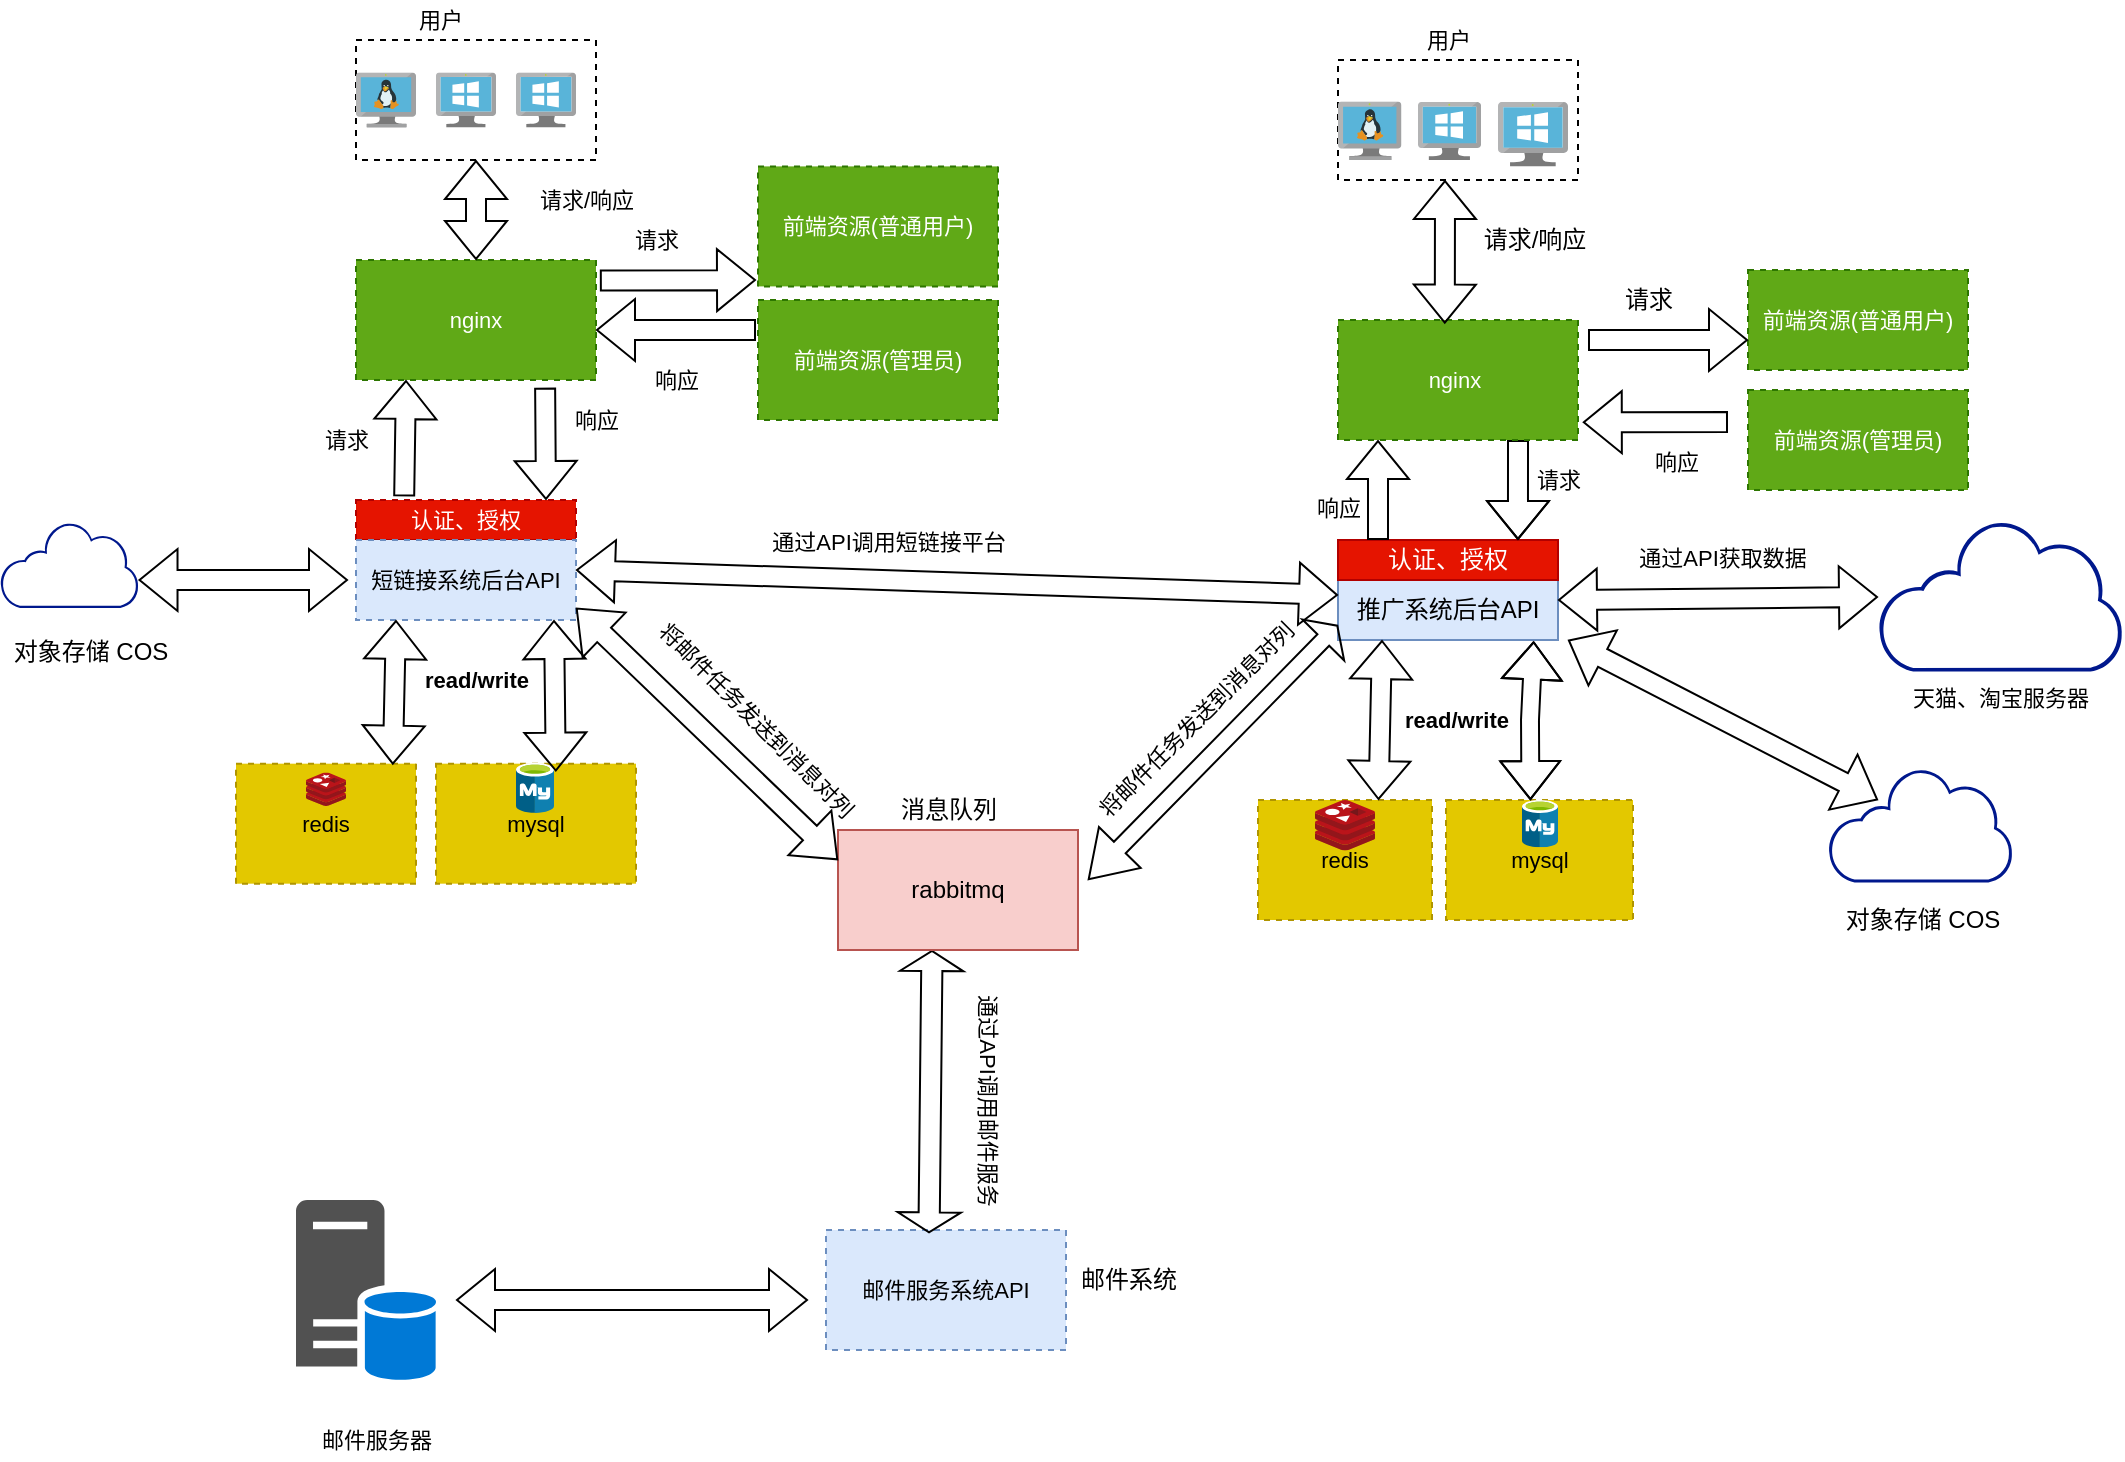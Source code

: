 <mxfile version="18.0.2" type="github">
  <diagram name="Page-1" id="822b0af5-4adb-64df-f703-e8dfc1f81529">
    <mxGraphModel dx="1278" dy="539" grid="1" gridSize="10" guides="1" tooltips="1" connect="1" arrows="1" fold="1" page="1" pageScale="1" pageWidth="1100" pageHeight="850" background="none" math="0" shadow="0">
      <root>
        <mxCell id="0" />
        <mxCell id="1" parent="0" />
        <mxCell id="lASmEGCFHO9hF2BuDwO8-8" value="推广系统后台API" style="rounded=0;whiteSpace=wrap;html=1;fillColor=#dae8fc;strokeColor=#6c8ebf;" parent="1" vertex="1">
          <mxGeometry x="675" y="300" width="110" height="30" as="geometry" />
        </mxCell>
        <mxCell id="lASmEGCFHO9hF2BuDwO8-9" value="认证、授权" style="rounded=0;whiteSpace=wrap;html=1;fillColor=#e51400;strokeColor=#B20000;fontColor=#ffffff;" parent="1" vertex="1">
          <mxGeometry x="675" y="280" width="110" height="20" as="geometry" />
        </mxCell>
        <mxCell id="lASmEGCFHO9hF2BuDwO8-10" value="" style="shape=flexArrow;endArrow=classic;html=1;rounded=0;" parent="1" edge="1">
          <mxGeometry width="50" height="50" relative="1" as="geometry">
            <mxPoint x="695" y="280" as="sourcePoint" />
            <mxPoint x="695" y="230" as="targetPoint" />
          </mxGeometry>
        </mxCell>
        <mxCell id="lASmEGCFHO9hF2BuDwO8-12" value="响应" style="edgeLabel;html=1;align=center;verticalAlign=middle;resizable=0;points=[];" parent="lASmEGCFHO9hF2BuDwO8-10" vertex="1" connectable="0">
          <mxGeometry x="-0.365" y="1" relative="1" as="geometry">
            <mxPoint x="-19" as="offset" />
          </mxGeometry>
        </mxCell>
        <mxCell id="lASmEGCFHO9hF2BuDwO8-14" value="" style="shape=flexArrow;endArrow=classic;html=1;rounded=0;entryX=0.818;entryY=0;entryDx=0;entryDy=0;entryPerimeter=0;" parent="1" target="lASmEGCFHO9hF2BuDwO8-9" edge="1">
          <mxGeometry width="50" height="50" relative="1" as="geometry">
            <mxPoint x="765" y="230" as="sourcePoint" />
            <mxPoint x="815" y="170" as="targetPoint" />
            <Array as="points">
              <mxPoint x="765" y="240" />
            </Array>
          </mxGeometry>
        </mxCell>
        <mxCell id="lASmEGCFHO9hF2BuDwO8-15" value="请求" style="edgeLabel;html=1;align=center;verticalAlign=middle;resizable=0;points=[];fontSize=11;fontFamily=Helvetica;fontColor=default;" parent="lASmEGCFHO9hF2BuDwO8-14" vertex="1" connectable="0">
          <mxGeometry x="0.479" relative="1" as="geometry">
            <mxPoint x="20" y="-17" as="offset" />
          </mxGeometry>
        </mxCell>
        <mxCell id="lASmEGCFHO9hF2BuDwO8-16" value="nginx&amp;nbsp;" style="rounded=0;whiteSpace=wrap;html=1;fontFamily=Helvetica;fontSize=11;fontColor=#ffffff;dashed=1;fillColor=#60a917;strokeColor=#2D7600;" parent="1" vertex="1">
          <mxGeometry x="675" y="170" width="120" height="60" as="geometry" />
        </mxCell>
        <mxCell id="lASmEGCFHO9hF2BuDwO8-17" value="前端资源(普通用户)" style="rounded=0;whiteSpace=wrap;html=1;dashed=1;fontFamily=Helvetica;fontSize=11;fontColor=#ffffff;fillColor=#60a917;strokeColor=#2D7600;" parent="1" vertex="1">
          <mxGeometry x="880" y="145" width="110" height="50" as="geometry" />
        </mxCell>
        <mxCell id="lASmEGCFHO9hF2BuDwO8-19" value="" style="shape=flexArrow;endArrow=classic;html=1;rounded=0;labelBackgroundColor=default;fontFamily=Helvetica;fontSize=11;fontColor=default;strokeColor=default;entryX=1.02;entryY=0.852;entryDx=0;entryDy=0;entryPerimeter=0;" parent="1" target="lASmEGCFHO9hF2BuDwO8-16" edge="1">
          <mxGeometry width="50" height="50" relative="1" as="geometry">
            <mxPoint x="870" y="221" as="sourcePoint" />
            <mxPoint x="905" y="170" as="targetPoint" />
          </mxGeometry>
        </mxCell>
        <mxCell id="lASmEGCFHO9hF2BuDwO8-20" value="响应" style="edgeLabel;html=1;align=center;verticalAlign=middle;resizable=0;points=[];fontSize=11;fontFamily=Helvetica;fontColor=default;" parent="lASmEGCFHO9hF2BuDwO8-19" vertex="1" connectable="0">
          <mxGeometry x="-0.271" relative="1" as="geometry">
            <mxPoint y="20" as="offset" />
          </mxGeometry>
        </mxCell>
        <mxCell id="lASmEGCFHO9hF2BuDwO8-23" value="" style="rounded=0;whiteSpace=wrap;html=1;dashed=1;fontFamily=Helvetica;fontSize=11;fontColor=default;" parent="1" vertex="1">
          <mxGeometry x="675" y="40" width="120" height="60" as="geometry" />
        </mxCell>
        <mxCell id="lASmEGCFHO9hF2BuDwO8-28" value="用户" style="text;html=1;align=center;verticalAlign=middle;resizable=0;points=[];autosize=1;strokeColor=none;fillColor=none;fontSize=11;fontFamily=Helvetica;fontColor=default;" parent="1" vertex="1">
          <mxGeometry x="710" y="20" width="40" height="20" as="geometry" />
        </mxCell>
        <mxCell id="lASmEGCFHO9hF2BuDwO8-33" value="天猫、淘宝服务器" style="sketch=0;aspect=fixed;pointerEvents=1;shadow=0;dashed=0;html=1;strokeColor=none;labelPosition=center;verticalLabelPosition=bottom;verticalAlign=top;align=center;fillColor=#00188D;shape=mxgraph.mscae.enterprise.internet_hollow;fontFamily=Helvetica;fontSize=11;fontColor=default;" parent="1" vertex="1">
          <mxGeometry x="945" y="270" width="122.26" height="75.8" as="geometry" />
        </mxCell>
        <mxCell id="lASmEGCFHO9hF2BuDwO8-34" value="" style="shape=flexArrow;endArrow=classic;startArrow=classic;html=1;rounded=0;labelBackgroundColor=default;fontFamily=Helvetica;fontSize=11;fontColor=default;strokeColor=default;" parent="1" target="lASmEGCFHO9hF2BuDwO8-33" edge="1">
          <mxGeometry width="100" height="100" relative="1" as="geometry">
            <mxPoint x="785" y="310" as="sourcePoint" />
            <mxPoint x="885" y="210" as="targetPoint" />
          </mxGeometry>
        </mxCell>
        <mxCell id="lASmEGCFHO9hF2BuDwO8-35" value="通过API获取数据" style="edgeLabel;html=1;align=center;verticalAlign=middle;resizable=0;points=[];fontSize=11;fontFamily=Helvetica;fontColor=default;" parent="lASmEGCFHO9hF2BuDwO8-34" vertex="1" connectable="0">
          <mxGeometry x="-0.185" y="3" relative="1" as="geometry">
            <mxPoint x="17" y="-18" as="offset" />
          </mxGeometry>
        </mxCell>
        <mxCell id="lASmEGCFHO9hF2BuDwO8-36" value="redis" style="rounded=0;whiteSpace=wrap;html=1;dashed=1;fontFamily=Helvetica;fontSize=11;fontColor=#000000;fillColor=#e3c800;strokeColor=#B09500;" parent="1" vertex="1">
          <mxGeometry x="635" y="410" width="87" height="60" as="geometry" />
        </mxCell>
        <mxCell id="lASmEGCFHO9hF2BuDwO8-37" value="mysql" style="rounded=0;whiteSpace=wrap;html=1;dashed=1;fontFamily=Helvetica;fontSize=11;fontColor=#000000;fillColor=#e3c800;strokeColor=#B09500;" parent="1" vertex="1">
          <mxGeometry x="729" y="410" width="93.5" height="60" as="geometry" />
        </mxCell>
        <mxCell id="lASmEGCFHO9hF2BuDwO8-39" value="" style="shape=flexArrow;endArrow=classic;startArrow=classic;html=1;rounded=0;labelBackgroundColor=default;fontFamily=Helvetica;fontSize=11;fontColor=default;strokeColor=default;width=8.966;endSize=5.869;exitX=0.398;exitY=0.001;exitDx=0;exitDy=0;exitPerimeter=0;entryX=0.844;entryY=1.021;entryDx=0;entryDy=0;entryPerimeter=0;" parent="1" edge="1">
          <mxGeometry width="100" height="100" relative="1" as="geometry">
            <mxPoint x="771.213" y="410.06" as="sourcePoint" />
            <mxPoint x="772.84" y="330.63" as="targetPoint" />
            <Array as="points">
              <mxPoint x="771" y="370" />
            </Array>
          </mxGeometry>
        </mxCell>
        <mxCell id="lASmEGCFHO9hF2BuDwO8-40" value="" style="shape=flexArrow;endArrow=classic;startArrow=classic;html=1;rounded=0;labelBackgroundColor=default;fontFamily=Helvetica;fontSize=11;fontColor=default;strokeColor=default;exitX=0.75;exitY=0;exitDx=0;exitDy=0;" parent="1" edge="1">
          <mxGeometry width="100" height="100" relative="1" as="geometry">
            <mxPoint x="695.25" y="410.0" as="sourcePoint" />
            <mxPoint x="697" y="330" as="targetPoint" />
          </mxGeometry>
        </mxCell>
        <mxCell id="lASmEGCFHO9hF2BuDwO8-41" value="" style="sketch=0;aspect=fixed;html=1;points=[];align=center;image;fontSize=12;image=img/lib/mscae/Cache_Redis_Product.svg;dashed=1;fontFamily=Helvetica;fontColor=default;" parent="1" vertex="1">
          <mxGeometry x="663.5" y="410" width="30" height="25.2" as="geometry" />
        </mxCell>
        <mxCell id="lASmEGCFHO9hF2BuDwO8-42" value="" style="sketch=0;aspect=fixed;html=1;points=[];align=center;image;fontSize=12;image=img/lib/mscae/VM_Linux.svg;dashed=1;fontFamily=Helvetica;fontColor=default;" parent="1" vertex="1">
          <mxGeometry x="675" y="60.8" width="31.74" height="29.2" as="geometry" />
        </mxCell>
        <mxCell id="lASmEGCFHO9hF2BuDwO8-43" value="" style="sketch=0;aspect=fixed;html=1;points=[];align=center;image;fontSize=12;image=img/lib/mscae/VirtualMachineWindows.svg;dashed=1;fontFamily=Helvetica;fontColor=default;" parent="1" vertex="1">
          <mxGeometry x="715" y="61" width="31.52" height="29" as="geometry" />
        </mxCell>
        <mxCell id="lASmEGCFHO9hF2BuDwO8-44" value="" style="sketch=0;aspect=fixed;html=1;points=[];align=center;image;fontSize=12;image=img/lib/mscae/VirtualMachineWindows.svg;dashed=1;fontFamily=Helvetica;fontColor=default;" parent="1" vertex="1">
          <mxGeometry x="755" y="61" width="35" height="32.2" as="geometry" />
        </mxCell>
        <mxCell id="lASmEGCFHO9hF2BuDwO8-45" value="" style="sketch=0;aspect=fixed;html=1;points=[];align=center;image;fontSize=12;image=img/lib/mscae/Azure_Database_for_MySQL_servers.svg;dashed=1;fontFamily=Helvetica;fontColor=default;" parent="1" vertex="1">
          <mxGeometry x="767" y="410" width="18" height="23.68" as="geometry" />
        </mxCell>
        <mxCell id="lASmEGCFHO9hF2BuDwO8-46" value="read/write" style="text;html=1;align=center;verticalAlign=middle;resizable=0;points=[];autosize=1;strokeColor=none;fillColor=none;fontSize=11;fontFamily=Helvetica;fontColor=default;fontStyle=1" parent="1" vertex="1">
          <mxGeometry x="699" y="360" width="70" height="20" as="geometry" />
        </mxCell>
        <mxCell id="lASmEGCFHO9hF2BuDwO8-48" value="认证、授权" style="rounded=0;whiteSpace=wrap;html=1;dashed=1;fontFamily=Helvetica;fontSize=11;fontColor=#ffffff;fillColor=#e51400;strokeColor=#B20000;" parent="1" vertex="1">
          <mxGeometry x="184" y="260" width="110" height="20" as="geometry" />
        </mxCell>
        <mxCell id="lASmEGCFHO9hF2BuDwO8-49" value="短链接系统后台API" style="rounded=0;whiteSpace=wrap;html=1;dashed=1;fontFamily=Helvetica;fontSize=11;fillColor=#dae8fc;strokeColor=#6c8ebf;" parent="1" vertex="1">
          <mxGeometry x="184" y="280" width="110" height="40" as="geometry" />
        </mxCell>
        <mxCell id="lASmEGCFHO9hF2BuDwO8-50" value="redis" style="rounded=0;whiteSpace=wrap;html=1;dashed=1;fontFamily=Helvetica;fontSize=11;fontColor=#000000;fillColor=#e3c800;strokeColor=#B09500;" parent="1" vertex="1">
          <mxGeometry x="124" y="391.84" width="90" height="60" as="geometry" />
        </mxCell>
        <mxCell id="lASmEGCFHO9hF2BuDwO8-51" value="" style="sketch=0;aspect=fixed;html=1;points=[];align=center;image;fontSize=12;image=img/lib/mscae/Cache_Redis_Product.svg;dashed=1;fontFamily=Helvetica;fontColor=default;" parent="1" vertex="1">
          <mxGeometry x="159" y="396.2" width="20" height="16.8" as="geometry" />
        </mxCell>
        <mxCell id="lASmEGCFHO9hF2BuDwO8-52" value="mysql" style="rounded=0;whiteSpace=wrap;html=1;dashed=1;fontFamily=Helvetica;fontSize=11;fontColor=#000000;fillColor=#e3c800;strokeColor=#B09500;" parent="1" vertex="1">
          <mxGeometry x="224" y="391.84" width="100" height="60" as="geometry" />
        </mxCell>
        <mxCell id="lASmEGCFHO9hF2BuDwO8-53" value="" style="sketch=0;aspect=fixed;html=1;points=[];align=center;image;fontSize=12;image=img/lib/mscae/Azure_Database_for_MySQL_servers.svg;dashed=1;fontFamily=Helvetica;fontColor=default;" parent="1" vertex="1">
          <mxGeometry x="264" y="391.44" width="19" height="25" as="geometry" />
        </mxCell>
        <mxCell id="lASmEGCFHO9hF2BuDwO8-54" value="" style="shape=flexArrow;endArrow=classic;startArrow=classic;html=1;rounded=0;labelBackgroundColor=default;fontFamily=Helvetica;fontSize=11;fontColor=default;strokeColor=default;exitX=0.871;exitY=0.008;exitDx=0;exitDy=0;exitPerimeter=0;" parent="1" source="lASmEGCFHO9hF2BuDwO8-50" edge="1">
          <mxGeometry width="100" height="100" relative="1" as="geometry">
            <mxPoint x="104" y="420" as="sourcePoint" />
            <mxPoint x="204" y="320" as="targetPoint" />
          </mxGeometry>
        </mxCell>
        <mxCell id="lASmEGCFHO9hF2BuDwO8-55" value="" style="shape=flexArrow;endArrow=classic;startArrow=classic;html=1;rounded=0;labelBackgroundColor=default;fontFamily=Helvetica;fontSize=11;fontColor=default;strokeColor=default;exitX=1.048;exitY=0.173;exitDx=0;exitDy=0;exitPerimeter=0;" parent="1" source="lASmEGCFHO9hF2BuDwO8-53" edge="1">
          <mxGeometry width="100" height="100" relative="1" as="geometry">
            <mxPoint x="183" y="420" as="sourcePoint" />
            <mxPoint x="283" y="320" as="targetPoint" />
          </mxGeometry>
        </mxCell>
        <mxCell id="lASmEGCFHO9hF2BuDwO8-56" value="&lt;b&gt;read/write&lt;/b&gt;" style="text;html=1;align=center;verticalAlign=middle;resizable=0;points=[];autosize=1;strokeColor=none;fillColor=none;fontSize=11;fontFamily=Helvetica;fontColor=default;" parent="1" vertex="1">
          <mxGeometry x="209" y="340" width="70" height="20" as="geometry" />
        </mxCell>
        <mxCell id="lASmEGCFHO9hF2BuDwO8-57" value="nginx" style="rounded=0;whiteSpace=wrap;html=1;dashed=1;fontFamily=Helvetica;fontSize=11;fontColor=#ffffff;fillColor=#60a917;strokeColor=#2D7600;" parent="1" vertex="1">
          <mxGeometry x="184" y="140" width="120" height="60" as="geometry" />
        </mxCell>
        <mxCell id="lASmEGCFHO9hF2BuDwO8-59" value="前端资源(普通用户)" style="rounded=0;whiteSpace=wrap;html=1;dashed=1;fontFamily=Helvetica;fontSize=11;fontColor=#ffffff;fillColor=#60a917;strokeColor=#2D7600;" parent="1" vertex="1">
          <mxGeometry x="385" y="93.2" width="120" height="60" as="geometry" />
        </mxCell>
        <mxCell id="lASmEGCFHO9hF2BuDwO8-60" value="" style="shape=flexArrow;endArrow=classic;html=1;rounded=0;labelBackgroundColor=default;fontFamily=Helvetica;fontSize=11;fontColor=default;strokeColor=default;exitX=1.016;exitY=0.171;exitDx=0;exitDy=0;exitPerimeter=0;" parent="1" source="lASmEGCFHO9hF2BuDwO8-57" edge="1">
          <mxGeometry width="50" height="50" relative="1" as="geometry">
            <mxPoint x="334" y="200" as="sourcePoint" />
            <mxPoint x="384" y="150" as="targetPoint" />
          </mxGeometry>
        </mxCell>
        <mxCell id="lASmEGCFHO9hF2BuDwO8-62" value="响应" style="text;html=1;align=center;verticalAlign=middle;resizable=0;points=[];autosize=1;strokeColor=none;fillColor=none;fontSize=11;fontFamily=Helvetica;fontColor=default;" parent="1" vertex="1">
          <mxGeometry x="324" y="190" width="40" height="20" as="geometry" />
        </mxCell>
        <mxCell id="lASmEGCFHO9hF2BuDwO8-63" value="请求" style="text;html=1;align=center;verticalAlign=middle;resizable=0;points=[];autosize=1;strokeColor=none;fillColor=none;fontSize=11;fontFamily=Helvetica;fontColor=default;" parent="1" vertex="1">
          <mxGeometry x="314" y="120" width="40" height="20" as="geometry" />
        </mxCell>
        <mxCell id="lASmEGCFHO9hF2BuDwO8-64" value="" style="shape=flexArrow;endArrow=classic;html=1;rounded=0;labelBackgroundColor=default;fontFamily=Helvetica;fontSize=11;fontColor=default;strokeColor=default;exitX=0.219;exitY=-0.091;exitDx=0;exitDy=0;exitPerimeter=0;" parent="1" source="lASmEGCFHO9hF2BuDwO8-48" edge="1">
          <mxGeometry width="50" height="50" relative="1" as="geometry">
            <mxPoint x="159" y="250" as="sourcePoint" />
            <mxPoint x="209" y="200" as="targetPoint" />
          </mxGeometry>
        </mxCell>
        <mxCell id="lASmEGCFHO9hF2BuDwO8-66" value="" style="shape=flexArrow;endArrow=classic;html=1;rounded=0;labelBackgroundColor=default;fontFamily=Helvetica;fontSize=11;fontColor=default;strokeColor=default;exitX=0.788;exitY=1.063;exitDx=0;exitDy=0;exitPerimeter=0;" parent="1" source="lASmEGCFHO9hF2BuDwO8-57" edge="1">
          <mxGeometry width="50" height="50" relative="1" as="geometry">
            <mxPoint x="229" y="310" as="sourcePoint" />
            <mxPoint x="279" y="260" as="targetPoint" />
          </mxGeometry>
        </mxCell>
        <mxCell id="lASmEGCFHO9hF2BuDwO8-67" value="响应" style="text;html=1;align=center;verticalAlign=middle;resizable=0;points=[];autosize=1;strokeColor=none;fillColor=none;fontSize=11;fontFamily=Helvetica;fontColor=default;" parent="1" vertex="1">
          <mxGeometry x="284" y="210" width="40" height="20" as="geometry" />
        </mxCell>
        <mxCell id="lASmEGCFHO9hF2BuDwO8-69" value="请求" style="text;html=1;align=center;verticalAlign=middle;resizable=0;points=[];autosize=1;strokeColor=none;fillColor=none;fontSize=11;fontFamily=Helvetica;fontColor=default;" parent="1" vertex="1">
          <mxGeometry x="159" y="220" width="40" height="20" as="geometry" />
        </mxCell>
        <mxCell id="lASmEGCFHO9hF2BuDwO8-70" value="" style="rounded=0;whiteSpace=wrap;html=1;dashed=1;fontFamily=Helvetica;fontSize=11;fontColor=default;" parent="1" vertex="1">
          <mxGeometry x="184" y="30" width="120" height="60" as="geometry" />
        </mxCell>
        <mxCell id="lASmEGCFHO9hF2BuDwO8-71" value="" style="sketch=0;aspect=fixed;html=1;points=[];align=center;image;fontSize=12;image=img/lib/mscae/VM_Linux.svg;dashed=1;fontFamily=Helvetica;fontColor=default;" parent="1" vertex="1">
          <mxGeometry x="184" y="46.2" width="30" height="27.6" as="geometry" />
        </mxCell>
        <mxCell id="lASmEGCFHO9hF2BuDwO8-72" value="" style="sketch=0;aspect=fixed;html=1;points=[];align=center;image;fontSize=12;image=img/lib/mscae/VirtualMachineWindows.svg;dashed=1;fontFamily=Helvetica;fontColor=default;" parent="1" vertex="1">
          <mxGeometry x="224" y="46.2" width="30" height="27.6" as="geometry" />
        </mxCell>
        <mxCell id="lASmEGCFHO9hF2BuDwO8-73" value="" style="sketch=0;aspect=fixed;html=1;points=[];align=center;image;fontSize=12;image=img/lib/mscae/VirtualMachineWindows.svg;dashed=1;fontFamily=Helvetica;fontColor=default;" parent="1" vertex="1">
          <mxGeometry x="264" y="46.2" width="30" height="27.6" as="geometry" />
        </mxCell>
        <mxCell id="lASmEGCFHO9hF2BuDwO8-74" value="用户" style="text;html=1;align=center;verticalAlign=middle;resizable=0;points=[];autosize=1;strokeColor=none;fillColor=none;fontSize=11;fontFamily=Helvetica;fontColor=default;" parent="1" vertex="1">
          <mxGeometry x="206" y="10" width="40" height="20" as="geometry" />
        </mxCell>
        <mxCell id="lASmEGCFHO9hF2BuDwO8-79" value="请求/响应" style="text;html=1;align=center;verticalAlign=middle;resizable=0;points=[];autosize=1;strokeColor=none;fillColor=none;fontSize=11;fontFamily=Helvetica;fontColor=default;" parent="1" vertex="1">
          <mxGeometry x="264" y="100" width="70" height="20" as="geometry" />
        </mxCell>
        <mxCell id="lASmEGCFHO9hF2BuDwO8-80" value="邮件服务系统API" style="rounded=0;whiteSpace=wrap;html=1;dashed=1;fontFamily=Helvetica;fontSize=11;fillColor=#dae8fc;strokeColor=#6c8ebf;" parent="1" vertex="1">
          <mxGeometry x="419" y="625" width="120" height="60" as="geometry" />
        </mxCell>
        <mxCell id="lASmEGCFHO9hF2BuDwO8-82" value="" style="shape=flexArrow;endArrow=classic;startArrow=classic;html=1;rounded=0;labelBackgroundColor=default;fontFamily=Helvetica;fontSize=11;fontColor=default;startSize=7.071;endSize=3;strokeColor=default;entryX=0;entryY=0.75;entryDx=0;entryDy=0;width=8.235;" parent="1" target="lASmEGCFHO9hF2BuDwO8-8" edge="1">
          <mxGeometry width="100" height="100" relative="1" as="geometry">
            <mxPoint x="550" y="450" as="sourcePoint" />
            <mxPoint x="570" y="360" as="targetPoint" />
          </mxGeometry>
        </mxCell>
        <mxCell id="lASmEGCFHO9hF2BuDwO8-86" value="邮件服务器" style="text;html=1;align=center;verticalAlign=middle;resizable=0;points=[];autosize=1;strokeColor=none;fillColor=none;fontSize=11;fontFamily=Helvetica;fontColor=default;" parent="1" vertex="1">
          <mxGeometry x="154" y="720" width="80" height="20" as="geometry" />
        </mxCell>
        <mxCell id="lASmEGCFHO9hF2BuDwO8-87" value="" style="sketch=0;pointerEvents=1;shadow=0;dashed=0;html=1;strokeColor=none;labelPosition=center;verticalLabelPosition=bottom;verticalAlign=top;align=center;fillColor=#515151;shape=mxgraph.mscae.system_center.primary_site;fontFamily=Helvetica;fontSize=11;fontColor=default;" parent="1" vertex="1">
          <mxGeometry x="154" y="610" width="70" height="90" as="geometry" />
        </mxCell>
        <mxCell id="lASmEGCFHO9hF2BuDwO8-88" value="" style="shape=flexArrow;endArrow=classic;startArrow=classic;html=1;rounded=0;labelBackgroundColor=default;fontFamily=Helvetica;fontSize=11;fontColor=default;startSize=3;endSize=3;strokeColor=default;width=10.588;exitX=0.693;exitY=-0.037;exitDx=0;exitDy=0;exitPerimeter=0;" parent="1" edge="1">
          <mxGeometry width="100" height="100" relative="1" as="geometry">
            <mxPoint x="470.51" y="626.67" as="sourcePoint" />
            <mxPoint x="472" y="485" as="targetPoint" />
          </mxGeometry>
        </mxCell>
        <mxCell id="lASmEGCFHO9hF2BuDwO8-89" value="将邮件任务发送到消息对列" style="text;html=1;align=center;verticalAlign=middle;resizable=0;points=[];autosize=1;strokeColor=none;fillColor=none;fontSize=11;fontFamily=Helvetica;fontColor=default;rotation=45;" parent="1" vertex="1">
          <mxGeometry x="304" y="360" width="160" height="20" as="geometry" />
        </mxCell>
        <mxCell id="lASmEGCFHO9hF2BuDwO8-90" value="将邮件任务发送到消息对列" style="text;html=1;align=center;verticalAlign=middle;resizable=0;points=[];autosize=1;strokeColor=none;fillColor=none;fontSize=11;fontFamily=Helvetica;fontColor=default;rotation=-45;" parent="1" vertex="1">
          <mxGeometry x="524" y="360" width="160" height="20" as="geometry" />
        </mxCell>
        <mxCell id="lASmEGCFHO9hF2BuDwO8-91" value="通过API调用邮件服务" style="text;html=1;align=center;verticalAlign=middle;resizable=0;points=[];autosize=1;strokeColor=none;fillColor=none;fontSize=11;fontFamily=Helvetica;fontColor=default;rotation=90;" parent="1" vertex="1">
          <mxGeometry x="435" y="550" width="130" height="20" as="geometry" />
        </mxCell>
        <mxCell id="lASmEGCFHO9hF2BuDwO8-93" value="通过API调用短链接平台" style="text;html=1;align=center;verticalAlign=middle;resizable=0;points=[];autosize=1;strokeColor=none;fillColor=none;fontSize=11;fontFamily=Helvetica;fontColor=default;" parent="1" vertex="1">
          <mxGeometry x="380" y="271" width="140" height="20" as="geometry" />
        </mxCell>
        <mxCell id="Smi720iBSnxi1HBIWN2T-1" value="rabbitmq" style="rounded=0;whiteSpace=wrap;html=1;fillColor=#f8cecc;strokeColor=#b85450;" parent="1" vertex="1">
          <mxGeometry x="425" y="425" width="120" height="60" as="geometry" />
        </mxCell>
        <mxCell id="Smi720iBSnxi1HBIWN2T-2" value="消息队列" style="text;html=1;align=center;verticalAlign=middle;resizable=0;points=[];autosize=1;strokeColor=none;fillColor=none;" parent="1" vertex="1">
          <mxGeometry x="450" y="405" width="60" height="20" as="geometry" />
        </mxCell>
        <mxCell id="Smi720iBSnxi1HBIWN2T-3" value="前端资源(管理员)" style="rounded=0;whiteSpace=wrap;html=1;dashed=1;fontFamily=Helvetica;fontSize=11;fontColor=#ffffff;fillColor=#60a917;strokeColor=#2D7600;" parent="1" vertex="1">
          <mxGeometry x="385" y="160" width="120" height="60" as="geometry" />
        </mxCell>
        <mxCell id="Smi720iBSnxi1HBIWN2T-4" value="" style="shape=flexArrow;endArrow=classic;html=1;rounded=0;" parent="1" edge="1">
          <mxGeometry width="50" height="50" relative="1" as="geometry">
            <mxPoint x="384" y="175" as="sourcePoint" />
            <mxPoint x="304" y="175" as="targetPoint" />
          </mxGeometry>
        </mxCell>
        <mxCell id="Smi720iBSnxi1HBIWN2T-5" value="前端资源(管理员)" style="rounded=0;whiteSpace=wrap;html=1;dashed=1;fontFamily=Helvetica;fontSize=11;fontColor=#ffffff;fillColor=#60a917;strokeColor=#2D7600;" parent="1" vertex="1">
          <mxGeometry x="880" y="205" width="110" height="50" as="geometry" />
        </mxCell>
        <mxCell id="Smi720iBSnxi1HBIWN2T-9" value="" style="shape=flexArrow;endArrow=classic;html=1;rounded=0;" parent="1" edge="1">
          <mxGeometry width="50" height="50" relative="1" as="geometry">
            <mxPoint x="800" y="180" as="sourcePoint" />
            <mxPoint x="880" y="180" as="targetPoint" />
          </mxGeometry>
        </mxCell>
        <mxCell id="Smi720iBSnxi1HBIWN2T-10" value="请求" style="text;html=1;align=center;verticalAlign=middle;resizable=0;points=[];autosize=1;strokeColor=none;fillColor=none;" parent="1" vertex="1">
          <mxGeometry x="810" y="150" width="40" height="20" as="geometry" />
        </mxCell>
        <mxCell id="Smi720iBSnxi1HBIWN2T-12" value="邮件系统" style="text;html=1;align=center;verticalAlign=middle;resizable=0;points=[];autosize=1;strokeColor=none;fillColor=none;" parent="1" vertex="1">
          <mxGeometry x="540" y="640" width="60" height="20" as="geometry" />
        </mxCell>
        <mxCell id="Smi720iBSnxi1HBIWN2T-15" value="&lt;h1 style=&quot;outline: none; margin: 0px; padding: 0px; font-size: 40px; box-sizing: border-box; -webkit-tap-highlight-color: transparent; line-height: 52px; font-weight: 500; overflow: hidden; text-overflow: ellipsis; font-family: &amp;quot;pingfang SC&amp;quot;, &amp;quot;helvetica neue&amp;quot;, arial, &amp;quot;hiragino sans gb&amp;quot;, &amp;quot;microsoft yahei ui&amp;quot;, &amp;quot;microsoft yahei&amp;quot;, simsun, sans-serif; text-align: start; background-color: rgb(241, 243, 244);&quot; id=&quot;hero_tit&quot; class=&quot;tpm-prod-hero__tit&quot;&gt;&lt;br&gt;&lt;/h1&gt;" style="sketch=0;aspect=fixed;pointerEvents=1;shadow=0;dashed=0;html=1;strokeColor=none;labelPosition=center;verticalLabelPosition=bottom;verticalAlign=top;align=center;fillColor=#00188D;shape=mxgraph.mscae.enterprise.internet_hollow;fontFamily=Helvetica;fontSize=11;fontColor=default;" parent="1" vertex="1">
          <mxGeometry x="920" y="394" width="92.26" height="57.2" as="geometry" />
        </mxCell>
        <mxCell id="Smi720iBSnxi1HBIWN2T-18" value="对象存储 COS" style="text;html=1;align=center;verticalAlign=middle;resizable=0;points=[];autosize=1;strokeColor=none;fillColor=none;" parent="1" vertex="1">
          <mxGeometry x="922.26" y="460" width="90" height="20" as="geometry" />
        </mxCell>
        <mxCell id="Smi720iBSnxi1HBIWN2T-21" value="" style="shape=flexArrow;endArrow=classic;startArrow=classic;html=1;rounded=0;" parent="1" edge="1">
          <mxGeometry width="100" height="100" relative="1" as="geometry">
            <mxPoint x="790" y="330" as="sourcePoint" />
            <mxPoint x="945" y="410" as="targetPoint" />
          </mxGeometry>
        </mxCell>
        <mxCell id="Smi720iBSnxi1HBIWN2T-22" value="&lt;h1 style=&quot;outline: none; margin: 0px; padding: 0px; font-size: 40px; box-sizing: border-box; -webkit-tap-highlight-color: transparent; line-height: 52px; font-weight: 500; overflow: hidden; text-overflow: ellipsis; font-family: &amp;quot;pingfang SC&amp;quot;, &amp;quot;helvetica neue&amp;quot;, arial, &amp;quot;hiragino sans gb&amp;quot;, &amp;quot;microsoft yahei ui&amp;quot;, &amp;quot;microsoft yahei&amp;quot;, simsun, sans-serif; text-align: start; background-color: rgb(241, 243, 244);&quot; id=&quot;hero_tit&quot; class=&quot;tpm-prod-hero__tit&quot;&gt;&lt;br&gt;&lt;/h1&gt;" style="sketch=0;aspect=fixed;pointerEvents=1;shadow=0;dashed=0;html=1;strokeColor=none;labelPosition=center;verticalLabelPosition=bottom;verticalAlign=top;align=center;fillColor=#00188D;shape=mxgraph.mscae.enterprise.internet_hollow;fontFamily=Helvetica;fontSize=11;fontColor=default;" parent="1" vertex="1">
          <mxGeometry x="6.0" y="271" width="69.26" height="42.94" as="geometry" />
        </mxCell>
        <mxCell id="Smi720iBSnxi1HBIWN2T-23" value="对象存储 COS" style="text;html=1;align=center;verticalAlign=middle;resizable=0;points=[];autosize=1;strokeColor=none;fillColor=none;" parent="1" vertex="1">
          <mxGeometry x="6" y="325.8" width="90" height="20" as="geometry" />
        </mxCell>
        <mxCell id="Smi720iBSnxi1HBIWN2T-24" value="" style="shape=flexArrow;endArrow=classic;startArrow=classic;html=1;rounded=0;entryX=0;entryY=0.25;entryDx=0;entryDy=0;" parent="1" target="lASmEGCFHO9hF2BuDwO8-8" edge="1">
          <mxGeometry width="100" height="100" relative="1" as="geometry">
            <mxPoint x="294" y="295" as="sourcePoint" />
            <mxPoint x="394" y="195" as="targetPoint" />
          </mxGeometry>
        </mxCell>
        <mxCell id="Smi720iBSnxi1HBIWN2T-25" value="" style="shape=flexArrow;endArrow=classic;startArrow=classic;html=1;rounded=0;entryX=0;entryY=0.25;entryDx=0;entryDy=0;" parent="1" target="Smi720iBSnxi1HBIWN2T-1" edge="1">
          <mxGeometry width="100" height="100" relative="1" as="geometry">
            <mxPoint x="294" y="313.94" as="sourcePoint" />
            <mxPoint x="394" y="213.94" as="targetPoint" />
          </mxGeometry>
        </mxCell>
        <mxCell id="Smi720iBSnxi1HBIWN2T-26" value="" style="shape=flexArrow;endArrow=classic;startArrow=classic;html=1;rounded=0;" parent="1" edge="1">
          <mxGeometry width="100" height="100" relative="1" as="geometry">
            <mxPoint x="75.26" y="300" as="sourcePoint" />
            <mxPoint x="180" y="300" as="targetPoint" />
          </mxGeometry>
        </mxCell>
        <mxCell id="Smi720iBSnxi1HBIWN2T-28" value="" style="shape=flexArrow;endArrow=classic;startArrow=classic;html=1;rounded=0;" parent="1" edge="1">
          <mxGeometry width="100" height="100" relative="1" as="geometry">
            <mxPoint x="234" y="660" as="sourcePoint" />
            <mxPoint x="410" y="660" as="targetPoint" />
          </mxGeometry>
        </mxCell>
        <mxCell id="HX-iomTACdJipY0XDDYP-1" value="" style="shape=flexArrow;endArrow=classic;startArrow=classic;html=1;rounded=0;exitX=0.445;exitY=0.03;exitDx=0;exitDy=0;exitPerimeter=0;" edge="1" parent="1" source="lASmEGCFHO9hF2BuDwO8-16">
          <mxGeometry width="100" height="100" relative="1" as="geometry">
            <mxPoint x="628.5" y="200" as="sourcePoint" />
            <mxPoint x="728.5" y="100" as="targetPoint" />
          </mxGeometry>
        </mxCell>
        <mxCell id="HX-iomTACdJipY0XDDYP-2" value="" style="shape=flexArrow;endArrow=classic;startArrow=classic;html=1;rounded=0;" edge="1" parent="1" source="lASmEGCFHO9hF2BuDwO8-57">
          <mxGeometry width="100" height="100" relative="1" as="geometry">
            <mxPoint x="144" y="190" as="sourcePoint" />
            <mxPoint x="244" y="90" as="targetPoint" />
          </mxGeometry>
        </mxCell>
        <mxCell id="HX-iomTACdJipY0XDDYP-3" value="请求/响应" style="text;html=1;align=center;verticalAlign=middle;resizable=0;points=[];autosize=1;strokeColor=none;fillColor=none;" vertex="1" parent="1">
          <mxGeometry x="737.5" y="120" width="70" height="20" as="geometry" />
        </mxCell>
      </root>
    </mxGraphModel>
  </diagram>
</mxfile>
